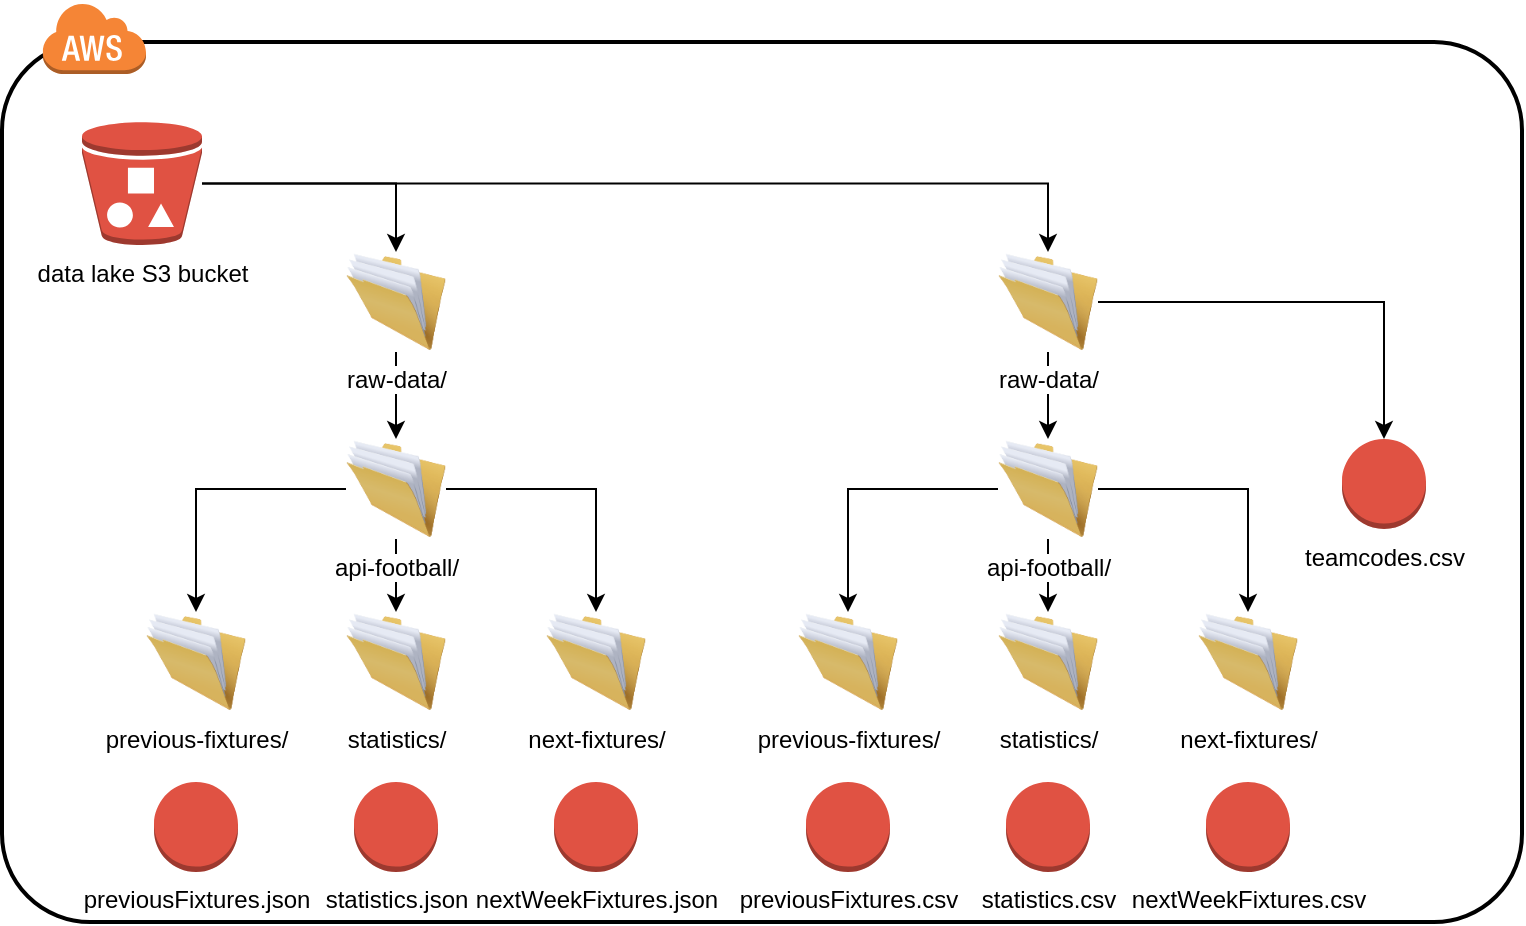 <mxfile version="14.2.7" type="device"><diagram id="UdzgEYXOYaZuybB3Kf3y" name="Page-1"><mxGraphModel dx="868" dy="393" grid="1" gridSize="10" guides="1" tooltips="1" connect="1" arrows="1" fold="1" page="1" pageScale="1" pageWidth="827" pageHeight="1169" math="0" shadow="0"><root><mxCell id="0"/><mxCell id="1" parent="0"/><mxCell id="cFZtGDwsKK-sgGga_OQa-2" value="" style="rounded=1;arcSize=10;dashed=0;fillColor=none;gradientColor=none;strokeWidth=2;" vertex="1" parent="1"><mxGeometry x="40" y="40" width="760" height="440" as="geometry"/></mxCell><mxCell id="cFZtGDwsKK-sgGga_OQa-3" value="" style="dashed=0;html=1;shape=mxgraph.aws3.cloud;fillColor=#F58536;gradientColor=none;dashed=0;" vertex="1" parent="1"><mxGeometry x="60" y="20" width="52" height="36" as="geometry"/></mxCell><mxCell id="cFZtGDwsKK-sgGga_OQa-30" value="" style="edgeStyle=orthogonalEdgeStyle;rounded=0;orthogonalLoop=1;jettySize=auto;html=1;" edge="1" parent="1" source="cFZtGDwsKK-sgGga_OQa-1" target="cFZtGDwsKK-sgGga_OQa-4"><mxGeometry relative="1" as="geometry"/></mxCell><mxCell id="cFZtGDwsKK-sgGga_OQa-32" style="edgeStyle=orthogonalEdgeStyle;rounded=0;orthogonalLoop=1;jettySize=auto;html=1;" edge="1" parent="1" source="cFZtGDwsKK-sgGga_OQa-1" target="cFZtGDwsKK-sgGga_OQa-25"><mxGeometry relative="1" as="geometry"/></mxCell><mxCell id="cFZtGDwsKK-sgGga_OQa-1" value="data lake S3 bucket" style="outlineConnect=0;dashed=0;verticalLabelPosition=bottom;verticalAlign=top;align=center;html=1;shape=mxgraph.aws3.bucket_with_objects;fillColor=#E05243;gradientColor=none;" vertex="1" parent="1"><mxGeometry x="80" y="80" width="60" height="61.5" as="geometry"/></mxCell><mxCell id="cFZtGDwsKK-sgGga_OQa-33" value="" style="edgeStyle=orthogonalEdgeStyle;rounded=0;orthogonalLoop=1;jettySize=auto;html=1;" edge="1" parent="1" source="cFZtGDwsKK-sgGga_OQa-4" target="cFZtGDwsKK-sgGga_OQa-10"><mxGeometry relative="1" as="geometry"/></mxCell><mxCell id="cFZtGDwsKK-sgGga_OQa-4" value="raw-data/" style="image;html=1;image=img/lib/clip_art/general/Full_Folder_128x128.png;aspect=fixed;" vertex="1" parent="1"><mxGeometry x="212" y="145" width="50" height="50" as="geometry"/></mxCell><mxCell id="cFZtGDwsKK-sgGga_OQa-6" value="previous-fixtures/" style="image;html=1;image=img/lib/clip_art/general/Full_Folder_128x128.png;aspect=fixed;" vertex="1" parent="1"><mxGeometry x="112" y="325" width="50" height="50" as="geometry"/></mxCell><mxCell id="cFZtGDwsKK-sgGga_OQa-7" value="statistics/" style="image;html=1;image=img/lib/clip_art/general/Full_Folder_128x128.png;aspect=fixed;" vertex="1" parent="1"><mxGeometry x="212" y="325" width="50" height="50" as="geometry"/></mxCell><mxCell id="cFZtGDwsKK-sgGga_OQa-8" value="next-fixtures/" style="image;html=1;image=img/lib/clip_art/general/Full_Folder_128x128.png;aspect=fixed;" vertex="1" parent="1"><mxGeometry x="312" y="325" width="50" height="50" as="geometry"/></mxCell><mxCell id="cFZtGDwsKK-sgGga_OQa-34" value="" style="edgeStyle=orthogonalEdgeStyle;rounded=0;orthogonalLoop=1;jettySize=auto;html=1;" edge="1" parent="1" source="cFZtGDwsKK-sgGga_OQa-10" target="cFZtGDwsKK-sgGga_OQa-7"><mxGeometry relative="1" as="geometry"/></mxCell><mxCell id="cFZtGDwsKK-sgGga_OQa-35" style="edgeStyle=orthogonalEdgeStyle;rounded=0;orthogonalLoop=1;jettySize=auto;html=1;" edge="1" parent="1" source="cFZtGDwsKK-sgGga_OQa-10" target="cFZtGDwsKK-sgGga_OQa-6"><mxGeometry relative="1" as="geometry"/></mxCell><mxCell id="cFZtGDwsKK-sgGga_OQa-36" style="edgeStyle=orthogonalEdgeStyle;rounded=0;orthogonalLoop=1;jettySize=auto;html=1;" edge="1" parent="1" source="cFZtGDwsKK-sgGga_OQa-10" target="cFZtGDwsKK-sgGga_OQa-8"><mxGeometry relative="1" as="geometry"/></mxCell><mxCell id="cFZtGDwsKK-sgGga_OQa-10" value="api-football/" style="image;html=1;image=img/lib/clip_art/general/Full_Folder_128x128.png;aspect=fixed;" vertex="1" parent="1"><mxGeometry x="212" y="238.5" width="50" height="50" as="geometry"/></mxCell><mxCell id="cFZtGDwsKK-sgGga_OQa-37" style="edgeStyle=orthogonalEdgeStyle;rounded=0;orthogonalLoop=1;jettySize=auto;html=1;" edge="1" parent="1" source="cFZtGDwsKK-sgGga_OQa-25" target="cFZtGDwsKK-sgGga_OQa-26"><mxGeometry relative="1" as="geometry"/></mxCell><mxCell id="cFZtGDwsKK-sgGga_OQa-48" style="edgeStyle=orthogonalEdgeStyle;rounded=0;orthogonalLoop=1;jettySize=auto;html=1;" edge="1" parent="1" source="cFZtGDwsKK-sgGga_OQa-25" target="cFZtGDwsKK-sgGga_OQa-47"><mxGeometry relative="1" as="geometry"/></mxCell><mxCell id="cFZtGDwsKK-sgGga_OQa-25" value="raw-data/" style="image;html=1;image=img/lib/clip_art/general/Full_Folder_128x128.png;aspect=fixed;" vertex="1" parent="1"><mxGeometry x="538" y="145" width="50" height="50" as="geometry"/></mxCell><mxCell id="cFZtGDwsKK-sgGga_OQa-38" style="edgeStyle=orthogonalEdgeStyle;rounded=0;orthogonalLoop=1;jettySize=auto;html=1;" edge="1" parent="1" source="cFZtGDwsKK-sgGga_OQa-26" target="cFZtGDwsKK-sgGga_OQa-27"><mxGeometry relative="1" as="geometry"/></mxCell><mxCell id="cFZtGDwsKK-sgGga_OQa-39" style="edgeStyle=orthogonalEdgeStyle;rounded=0;orthogonalLoop=1;jettySize=auto;html=1;" edge="1" parent="1" source="cFZtGDwsKK-sgGga_OQa-26" target="cFZtGDwsKK-sgGga_OQa-29"><mxGeometry relative="1" as="geometry"/></mxCell><mxCell id="cFZtGDwsKK-sgGga_OQa-40" style="edgeStyle=orthogonalEdgeStyle;rounded=0;orthogonalLoop=1;jettySize=auto;html=1;" edge="1" parent="1" source="cFZtGDwsKK-sgGga_OQa-26" target="cFZtGDwsKK-sgGga_OQa-28"><mxGeometry relative="1" as="geometry"/></mxCell><mxCell id="cFZtGDwsKK-sgGga_OQa-26" value="api-football/" style="image;html=1;image=img/lib/clip_art/general/Full_Folder_128x128.png;aspect=fixed;" vertex="1" parent="1"><mxGeometry x="538" y="238.5" width="50" height="50" as="geometry"/></mxCell><mxCell id="cFZtGDwsKK-sgGga_OQa-27" value="statistics/" style="image;html=1;image=img/lib/clip_art/general/Full_Folder_128x128.png;aspect=fixed;" vertex="1" parent="1"><mxGeometry x="538" y="325" width="50" height="50" as="geometry"/></mxCell><mxCell id="cFZtGDwsKK-sgGga_OQa-28" value="next-fixtures/" style="image;html=1;image=img/lib/clip_art/general/Full_Folder_128x128.png;aspect=fixed;" vertex="1" parent="1"><mxGeometry x="638" y="325" width="50" height="50" as="geometry"/></mxCell><mxCell id="cFZtGDwsKK-sgGga_OQa-29" value="previous-fixtures/" style="image;html=1;image=img/lib/clip_art/general/Full_Folder_128x128.png;aspect=fixed;" vertex="1" parent="1"><mxGeometry x="438" y="325" width="50" height="50" as="geometry"/></mxCell><mxCell id="cFZtGDwsKK-sgGga_OQa-41" value="nextWeekFixtures.json" style="outlineConnect=0;dashed=0;verticalLabelPosition=bottom;verticalAlign=top;align=center;html=1;shape=mxgraph.aws3.object;fillColor=#E05243;gradientColor=none;" vertex="1" parent="1"><mxGeometry x="316" y="410" width="42" height="45" as="geometry"/></mxCell><mxCell id="cFZtGDwsKK-sgGga_OQa-42" value="statistics.json" style="outlineConnect=0;dashed=0;verticalLabelPosition=bottom;verticalAlign=top;align=center;html=1;shape=mxgraph.aws3.object;fillColor=#E05243;gradientColor=none;" vertex="1" parent="1"><mxGeometry x="216" y="410" width="42" height="45" as="geometry"/></mxCell><mxCell id="cFZtGDwsKK-sgGga_OQa-43" value="previousFixtures.json" style="outlineConnect=0;dashed=0;verticalLabelPosition=bottom;verticalAlign=top;align=center;html=1;shape=mxgraph.aws3.object;fillColor=#E05243;gradientColor=none;" vertex="1" parent="1"><mxGeometry x="116" y="410" width="42" height="45" as="geometry"/></mxCell><mxCell id="cFZtGDwsKK-sgGga_OQa-44" value="previousFixtures.csv" style="outlineConnect=0;dashed=0;verticalLabelPosition=bottom;verticalAlign=top;align=center;html=1;shape=mxgraph.aws3.object;fillColor=#E05243;gradientColor=none;" vertex="1" parent="1"><mxGeometry x="442" y="410" width="42" height="45" as="geometry"/></mxCell><mxCell id="cFZtGDwsKK-sgGga_OQa-45" value="statistics.csv" style="outlineConnect=0;dashed=0;verticalLabelPosition=bottom;verticalAlign=top;align=center;html=1;shape=mxgraph.aws3.object;fillColor=#E05243;gradientColor=none;" vertex="1" parent="1"><mxGeometry x="542" y="410" width="42" height="45" as="geometry"/></mxCell><mxCell id="cFZtGDwsKK-sgGga_OQa-46" value="nextWeekFixtures.csv" style="outlineConnect=0;dashed=0;verticalLabelPosition=bottom;verticalAlign=top;align=center;html=1;shape=mxgraph.aws3.object;fillColor=#E05243;gradientColor=none;" vertex="1" parent="1"><mxGeometry x="642" y="410" width="42" height="45" as="geometry"/></mxCell><mxCell id="cFZtGDwsKK-sgGga_OQa-47" value="teamcodes.csv" style="outlineConnect=0;dashed=0;verticalLabelPosition=bottom;verticalAlign=top;align=center;html=1;shape=mxgraph.aws3.object;fillColor=#E05243;gradientColor=none;" vertex="1" parent="1"><mxGeometry x="710" y="238.5" width="42" height="45" as="geometry"/></mxCell></root></mxGraphModel></diagram></mxfile>